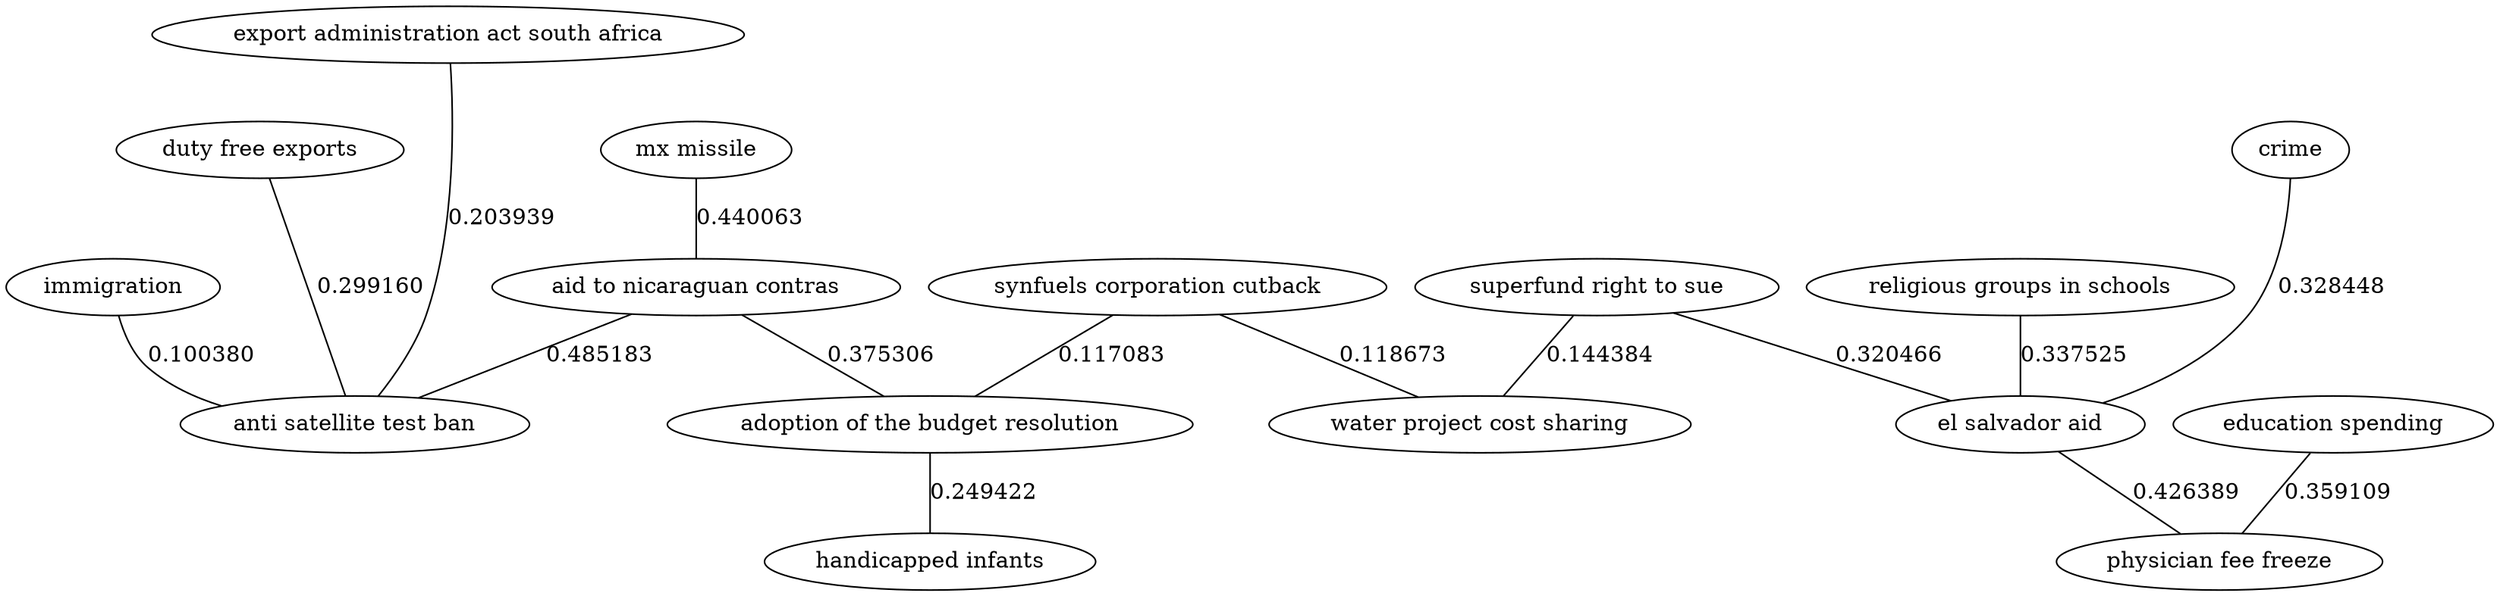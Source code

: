 graph {
	handicappedinfants	 [label="handicapped infants"];
	waterprojectcostsharing	 [label="water project cost sharing"];
	adoptionofthebudgetresolution	 [label="adoption of the budget resolution"];
	adoptionofthebudgetresolution -- handicappedinfants	 [label=0.249422,
		minlen=1];
	physicianfeefreeze	 [label="physician fee freeze"];
	elsalvadoraid	 [label="el salvador aid"];
	elsalvadoraid -- physicianfeefreeze	 [label=0.426389];
	religiousgroupsinschools	 [label="religious groups in schools"];
	religiousgroupsinschools -- elsalvadoraid	 [label=0.337525,
		minlen=1];
	antisatellitetestban	 [label="anti satellite test ban"];
	aidtonicaraguancontras	 [label="aid to nicaraguan contras"];
	aidtonicaraguancontras -- adoptionofthebudgetresolution	 [label=0.375306];
	aidtonicaraguancontras -- antisatellitetestban	 [label=0.485183];
	mxmissile	 [label="mx missile"];
	mxmissile -- aidtonicaraguancontras	 [label=0.440063,
		minlen=1];
	immigration	 [label=immigration];
	immigration -- antisatellitetestban	 [label=0.100380,
		minlen=1];
	synfuelscorporationcutback	 [label="synfuels corporation cutback"];
	synfuelscorporationcutback -- waterprojectcostsharing	 [label=0.118673];
	synfuelscorporationcutback -- adoptionofthebudgetresolution	 [label=0.117083];
	educationspending	 [label="education spending"];
	educationspending -- physicianfeefreeze	 [label=0.359109,
		minlen=1];
	superfundrighttosue	 [label="superfund right to sue"];
	superfundrighttosue -- waterprojectcostsharing	 [label=0.144384];
	superfundrighttosue -- elsalvadoraid	 [label=0.320466];
	crime	 [label=crime];
	crime -- elsalvadoraid	 [label=0.328448,
		minlen=2];
	dutyfreeexports	 [label="duty free exports"];
	dutyfreeexports -- antisatellitetestban	 [label=0.299160,
		minlen=2];
	exportadministrationactsouthafrica	 [label="export administration act south africa"];
	exportadministrationactsouthafrica -- antisatellitetestban	 [label=0.203939,
		minlen=3];
}
